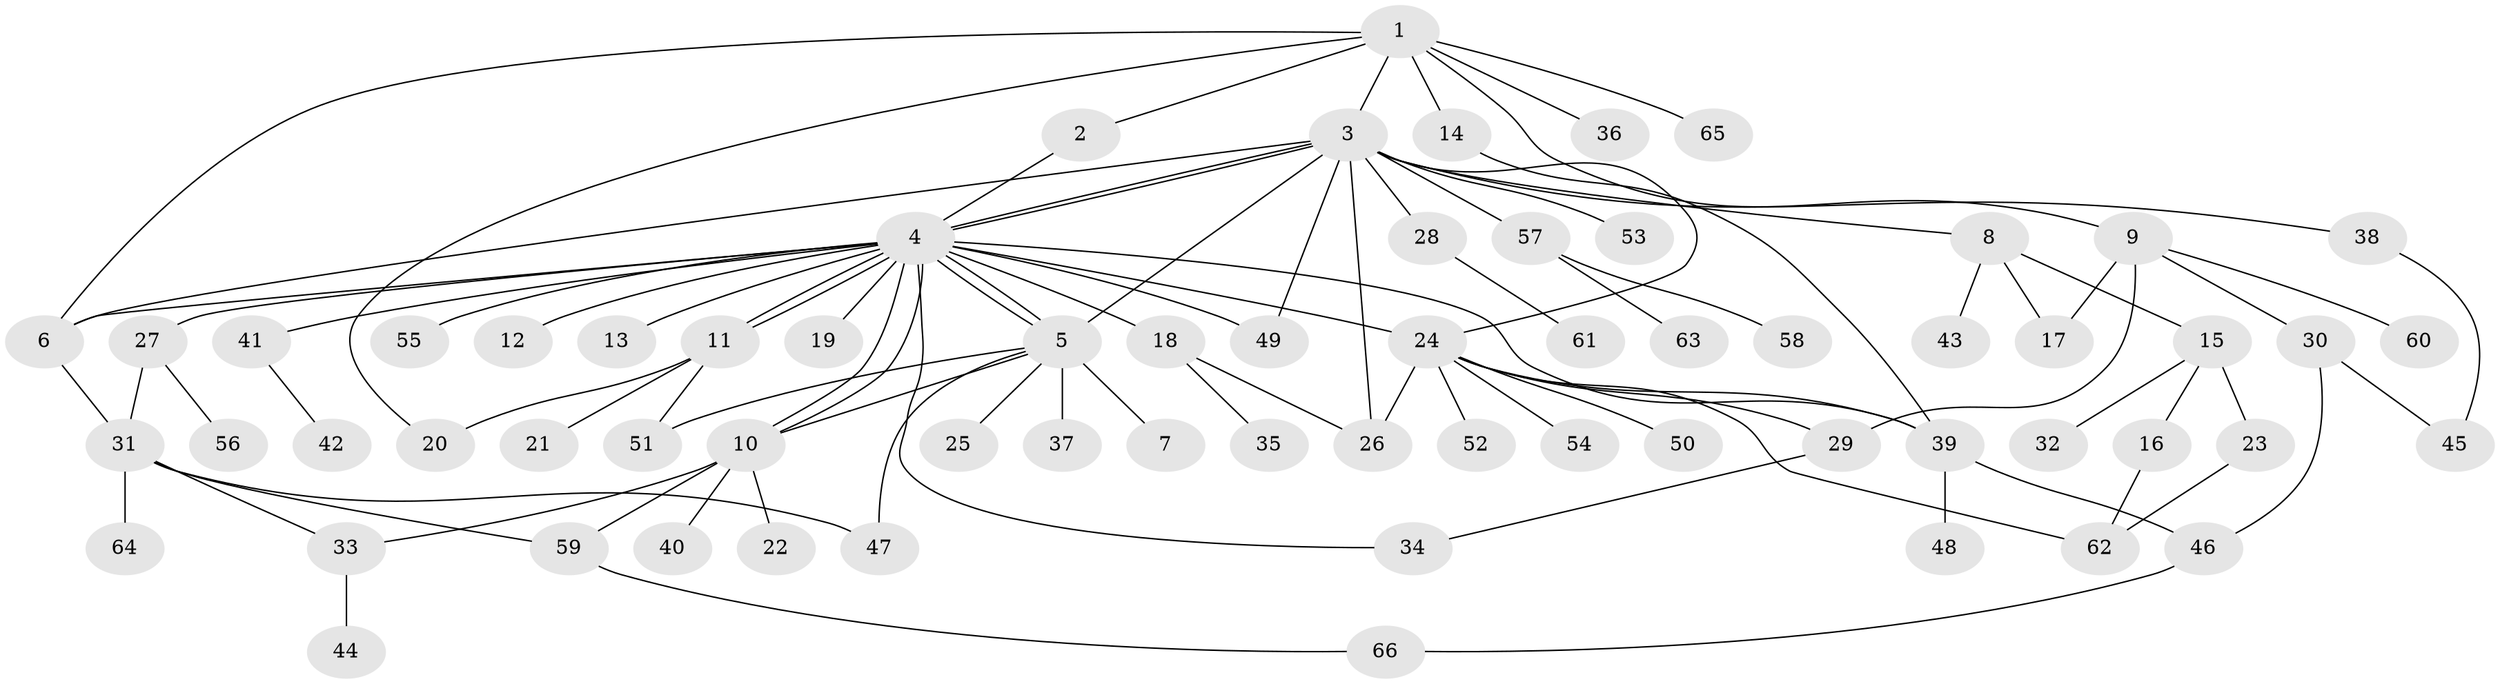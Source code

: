 // coarse degree distribution, {11: 0.021739130434782608, 2: 0.1956521739130435, 12: 0.021739130434782608, 20: 0.021739130434782608, 9: 0.021739130434782608, 4: 0.13043478260869565, 1: 0.45652173913043476, 6: 0.043478260869565216, 5: 0.021739130434782608, 10: 0.021739130434782608, 3: 0.043478260869565216}
// Generated by graph-tools (version 1.1) at 2025/41/03/06/25 10:41:46]
// undirected, 66 vertices, 94 edges
graph export_dot {
graph [start="1"]
  node [color=gray90,style=filled];
  1;
  2;
  3;
  4;
  5;
  6;
  7;
  8;
  9;
  10;
  11;
  12;
  13;
  14;
  15;
  16;
  17;
  18;
  19;
  20;
  21;
  22;
  23;
  24;
  25;
  26;
  27;
  28;
  29;
  30;
  31;
  32;
  33;
  34;
  35;
  36;
  37;
  38;
  39;
  40;
  41;
  42;
  43;
  44;
  45;
  46;
  47;
  48;
  49;
  50;
  51;
  52;
  53;
  54;
  55;
  56;
  57;
  58;
  59;
  60;
  61;
  62;
  63;
  64;
  65;
  66;
  1 -- 2;
  1 -- 3;
  1 -- 6;
  1 -- 9;
  1 -- 14;
  1 -- 20;
  1 -- 36;
  1 -- 65;
  2 -- 4;
  3 -- 4;
  3 -- 4;
  3 -- 5;
  3 -- 6;
  3 -- 8;
  3 -- 24;
  3 -- 26;
  3 -- 28;
  3 -- 38;
  3 -- 49;
  3 -- 53;
  3 -- 57;
  4 -- 5;
  4 -- 5;
  4 -- 6;
  4 -- 10;
  4 -- 10;
  4 -- 11;
  4 -- 11;
  4 -- 12;
  4 -- 13;
  4 -- 18;
  4 -- 19;
  4 -- 24;
  4 -- 27;
  4 -- 34;
  4 -- 39;
  4 -- 41;
  4 -- 49;
  4 -- 55;
  5 -- 7;
  5 -- 10;
  5 -- 25;
  5 -- 37;
  5 -- 47;
  5 -- 51;
  6 -- 31;
  8 -- 15;
  8 -- 17;
  8 -- 43;
  9 -- 17;
  9 -- 29;
  9 -- 30;
  9 -- 60;
  10 -- 22;
  10 -- 33;
  10 -- 40;
  10 -- 59;
  11 -- 20;
  11 -- 21;
  11 -- 51;
  14 -- 39;
  15 -- 16;
  15 -- 23;
  15 -- 32;
  16 -- 62;
  18 -- 26;
  18 -- 35;
  23 -- 62;
  24 -- 26;
  24 -- 29;
  24 -- 39;
  24 -- 50;
  24 -- 52;
  24 -- 54;
  24 -- 62;
  27 -- 31;
  27 -- 56;
  28 -- 61;
  29 -- 34;
  30 -- 45;
  30 -- 46;
  31 -- 33;
  31 -- 47;
  31 -- 59;
  31 -- 64;
  33 -- 44;
  38 -- 45;
  39 -- 46;
  39 -- 48;
  41 -- 42;
  46 -- 66;
  57 -- 58;
  57 -- 63;
  59 -- 66;
}
